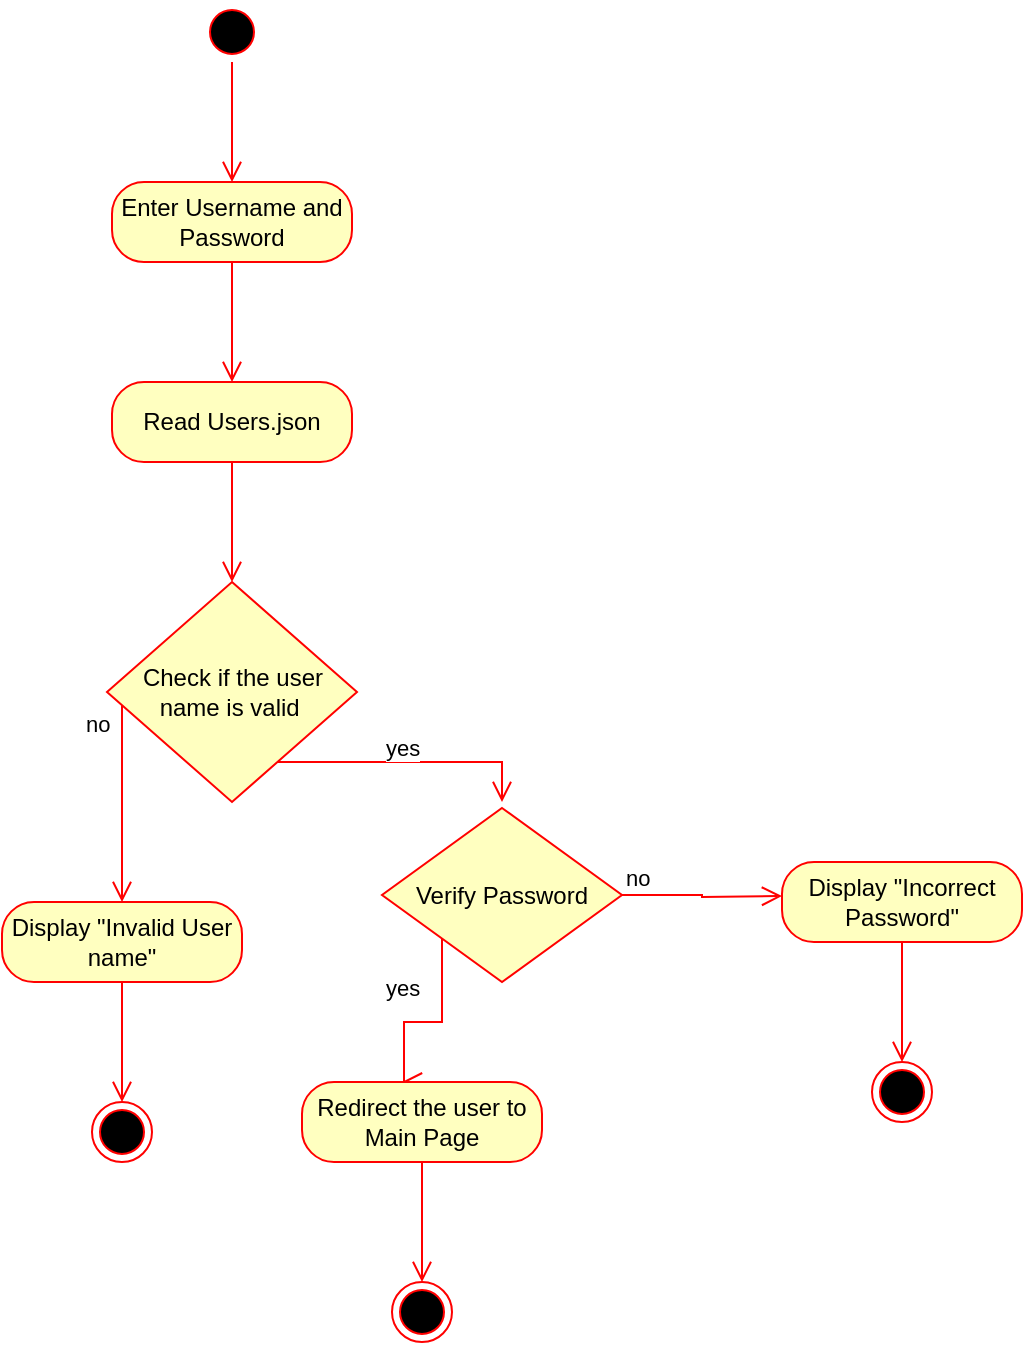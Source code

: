 <mxfile version="26.0.16" pages="7">
  <diagram name="Login" id="e7e014a7-5840-1c2e-5031-d8a46d1fe8dd">
    <mxGraphModel dx="1026" dy="1327" grid="1" gridSize="10" guides="1" tooltips="1" connect="1" arrows="1" fold="1" page="1" pageScale="1" pageWidth="1169" pageHeight="826" background="none" math="0" shadow="0">
      <root>
        <mxCell id="0" />
        <mxCell id="1" parent="0" />
        <mxCell id="OEBCsw3zoqJyRXgsEcHy-41" value="" style="ellipse;html=1;shape=startState;fillColor=#000000;strokeColor=#ff0000;" vertex="1" parent="1">
          <mxGeometry x="400" y="-10" width="30" height="30" as="geometry" />
        </mxCell>
        <mxCell id="OEBCsw3zoqJyRXgsEcHy-42" value="" style="edgeStyle=orthogonalEdgeStyle;html=1;verticalAlign=bottom;endArrow=open;endSize=8;strokeColor=#ff0000;rounded=0;" edge="1" source="OEBCsw3zoqJyRXgsEcHy-41" parent="1">
          <mxGeometry relative="1" as="geometry">
            <mxPoint x="415" y="80" as="targetPoint" />
          </mxGeometry>
        </mxCell>
        <mxCell id="OEBCsw3zoqJyRXgsEcHy-43" value="Enter Username and Password" style="rounded=1;whiteSpace=wrap;html=1;arcSize=40;fontColor=#000000;fillColor=#ffffc0;strokeColor=#ff0000;" vertex="1" parent="1">
          <mxGeometry x="355" y="80" width="120" height="40" as="geometry" />
        </mxCell>
        <mxCell id="OEBCsw3zoqJyRXgsEcHy-44" value="" style="edgeStyle=orthogonalEdgeStyle;html=1;verticalAlign=bottom;endArrow=open;endSize=8;strokeColor=#ff0000;rounded=0;" edge="1" source="OEBCsw3zoqJyRXgsEcHy-43" parent="1">
          <mxGeometry relative="1" as="geometry">
            <mxPoint x="415" y="180" as="targetPoint" />
          </mxGeometry>
        </mxCell>
        <mxCell id="OEBCsw3zoqJyRXgsEcHy-45" value="Read Users.json" style="rounded=1;whiteSpace=wrap;html=1;arcSize=40;fontColor=#000000;fillColor=#ffffc0;strokeColor=#ff0000;" vertex="1" parent="1">
          <mxGeometry x="355" y="180" width="120" height="40" as="geometry" />
        </mxCell>
        <mxCell id="OEBCsw3zoqJyRXgsEcHy-46" value="" style="edgeStyle=orthogonalEdgeStyle;html=1;verticalAlign=bottom;endArrow=open;endSize=8;strokeColor=#ff0000;rounded=0;" edge="1" source="OEBCsw3zoqJyRXgsEcHy-45" parent="1">
          <mxGeometry relative="1" as="geometry">
            <mxPoint x="415" y="280" as="targetPoint" />
          </mxGeometry>
        </mxCell>
        <mxCell id="OEBCsw3zoqJyRXgsEcHy-47" value="Check if the user name is valid&amp;nbsp;" style="rhombus;whiteSpace=wrap;html=1;fontColor=#000000;fillColor=#ffffc0;strokeColor=#ff0000;" vertex="1" parent="1">
          <mxGeometry x="352.5" y="280" width="125" height="110" as="geometry" />
        </mxCell>
        <mxCell id="OEBCsw3zoqJyRXgsEcHy-48" value="no" style="edgeStyle=orthogonalEdgeStyle;html=1;align=left;verticalAlign=bottom;endArrow=open;endSize=8;strokeColor=#ff0000;rounded=0;" edge="1" source="OEBCsw3zoqJyRXgsEcHy-47" parent="1">
          <mxGeometry x="-1" y="98" relative="1" as="geometry">
            <mxPoint x="550" y="390" as="targetPoint" />
            <mxPoint x="480" y="370" as="sourcePoint" />
            <Array as="points">
              <mxPoint x="550" y="370" />
            </Array>
            <mxPoint x="-98" y="88" as="offset" />
          </mxGeometry>
        </mxCell>
        <mxCell id="OEBCsw3zoqJyRXgsEcHy-49" value="yes" style="edgeStyle=orthogonalEdgeStyle;html=1;align=left;verticalAlign=top;endArrow=open;endSize=8;strokeColor=#ff0000;rounded=0;" edge="1" source="OEBCsw3zoqJyRXgsEcHy-47" parent="1">
          <mxGeometry x="-0.829" y="130" relative="1" as="geometry">
            <mxPoint x="360" y="440" as="targetPoint" />
            <Array as="points">
              <mxPoint x="360" y="390" />
              <mxPoint x="360" y="390" />
            </Array>
            <mxPoint as="offset" />
          </mxGeometry>
        </mxCell>
        <mxCell id="OEBCsw3zoqJyRXgsEcHy-51" value="Display &quot;Invalid User name&quot;" style="rounded=1;whiteSpace=wrap;html=1;arcSize=40;fontColor=#000000;fillColor=#ffffc0;strokeColor=#ff0000;" vertex="1" parent="1">
          <mxGeometry x="300" y="440" width="120" height="40" as="geometry" />
        </mxCell>
        <mxCell id="OEBCsw3zoqJyRXgsEcHy-52" value="" style="edgeStyle=orthogonalEdgeStyle;html=1;verticalAlign=bottom;endArrow=open;endSize=8;strokeColor=#ff0000;rounded=0;" edge="1" source="OEBCsw3zoqJyRXgsEcHy-51" parent="1">
          <mxGeometry relative="1" as="geometry">
            <mxPoint x="360" y="540" as="targetPoint" />
          </mxGeometry>
        </mxCell>
        <mxCell id="OEBCsw3zoqJyRXgsEcHy-53" value="" style="ellipse;html=1;shape=endState;fillColor=#000000;strokeColor=#ff0000;" vertex="1" parent="1">
          <mxGeometry x="345" y="540" width="30" height="30" as="geometry" />
        </mxCell>
        <mxCell id="OEBCsw3zoqJyRXgsEcHy-56" value="Verify Password" style="rhombus;whiteSpace=wrap;html=1;fontColor=#000000;fillColor=#ffffc0;strokeColor=#ff0000;" vertex="1" parent="1">
          <mxGeometry x="490" y="393" width="120" height="87" as="geometry" />
        </mxCell>
        <mxCell id="OEBCsw3zoqJyRXgsEcHy-57" value="no" style="edgeStyle=orthogonalEdgeStyle;html=1;align=left;verticalAlign=bottom;endArrow=open;endSize=8;strokeColor=#ff0000;rounded=0;" edge="1" source="OEBCsw3zoqJyRXgsEcHy-56" parent="1">
          <mxGeometry x="-1" relative="1" as="geometry">
            <mxPoint x="690" y="437" as="targetPoint" />
          </mxGeometry>
        </mxCell>
        <mxCell id="OEBCsw3zoqJyRXgsEcHy-58" value="yes" style="edgeStyle=orthogonalEdgeStyle;html=1;align=left;verticalAlign=top;endArrow=open;endSize=8;strokeColor=#ff0000;rounded=0;" edge="1" source="OEBCsw3zoqJyRXgsEcHy-56" parent="1">
          <mxGeometry x="-0.741" y="-30" relative="1" as="geometry">
            <mxPoint x="500" y="530" as="targetPoint" />
            <Array as="points">
              <mxPoint x="520" y="500" />
              <mxPoint x="501" y="500" />
            </Array>
            <mxPoint as="offset" />
          </mxGeometry>
        </mxCell>
        <mxCell id="OEBCsw3zoqJyRXgsEcHy-59" value="Display &quot;Incorrect Password&quot;" style="rounded=1;whiteSpace=wrap;html=1;arcSize=40;fontColor=#000000;fillColor=#ffffc0;strokeColor=#ff0000;" vertex="1" parent="1">
          <mxGeometry x="690" y="420" width="120" height="40" as="geometry" />
        </mxCell>
        <mxCell id="OEBCsw3zoqJyRXgsEcHy-60" value="" style="edgeStyle=orthogonalEdgeStyle;html=1;verticalAlign=bottom;endArrow=open;endSize=8;strokeColor=#ff0000;rounded=0;" edge="1" source="OEBCsw3zoqJyRXgsEcHy-59" parent="1">
          <mxGeometry relative="1" as="geometry">
            <mxPoint x="750" y="520" as="targetPoint" />
          </mxGeometry>
        </mxCell>
        <mxCell id="OEBCsw3zoqJyRXgsEcHy-61" value="" style="ellipse;html=1;shape=endState;fillColor=#000000;strokeColor=#ff0000;" vertex="1" parent="1">
          <mxGeometry x="735" y="520" width="30" height="30" as="geometry" />
        </mxCell>
        <mxCell id="OEBCsw3zoqJyRXgsEcHy-62" value="Redirect the user to Main Page" style="rounded=1;whiteSpace=wrap;html=1;arcSize=40;fontColor=#000000;fillColor=#ffffc0;strokeColor=#ff0000;" vertex="1" parent="1">
          <mxGeometry x="450" y="530" width="120" height="40" as="geometry" />
        </mxCell>
        <mxCell id="OEBCsw3zoqJyRXgsEcHy-63" value="" style="edgeStyle=orthogonalEdgeStyle;html=1;verticalAlign=bottom;endArrow=open;endSize=8;strokeColor=#ff0000;rounded=0;" edge="1" source="OEBCsw3zoqJyRXgsEcHy-62" parent="1">
          <mxGeometry relative="1" as="geometry">
            <mxPoint x="510" y="630" as="targetPoint" />
          </mxGeometry>
        </mxCell>
        <mxCell id="OEBCsw3zoqJyRXgsEcHy-64" value="" style="ellipse;html=1;shape=endState;fillColor=#000000;strokeColor=#ff0000;" vertex="1" parent="1">
          <mxGeometry x="495" y="630" width="30" height="30" as="geometry" />
        </mxCell>
      </root>
    </mxGraphModel>
  </diagram>
  <diagram id="gvH3KtQnOny0_2xmZBG-" name="Search and display available courses ">
    <mxGraphModel dx="1026" dy="501" grid="1" gridSize="10" guides="1" tooltips="1" connect="1" arrows="1" fold="1" page="1" pageScale="1" pageWidth="850" pageHeight="1100" math="0" shadow="0">
      <root>
        <mxCell id="0" />
        <mxCell id="1" parent="0" />
        <mxCell id="hjaoO8Y4FWV7O5_HyoDZ-1" value="" style="ellipse;html=1;shape=startState;fillColor=#000000;strokeColor=#ff0000;" vertex="1" parent="1">
          <mxGeometry x="370" y="40" width="30" height="30" as="geometry" />
        </mxCell>
        <mxCell id="hjaoO8Y4FWV7O5_HyoDZ-2" value="" style="edgeStyle=orthogonalEdgeStyle;html=1;verticalAlign=bottom;endArrow=open;endSize=8;strokeColor=#ff0000;rounded=0;" edge="1" source="hjaoO8Y4FWV7O5_HyoDZ-1" parent="1">
          <mxGeometry relative="1" as="geometry">
            <mxPoint x="385" y="130" as="targetPoint" />
          </mxGeometry>
        </mxCell>
        <mxCell id="hjaoO8Y4FWV7O5_HyoDZ-3" value="Load courses.json" style="rounded=1;whiteSpace=wrap;html=1;arcSize=40;fontColor=#000000;fillColor=#ffffc0;strokeColor=#ff0000;" vertex="1" parent="1">
          <mxGeometry x="325" y="130" width="120" height="40" as="geometry" />
        </mxCell>
        <mxCell id="hjaoO8Y4FWV7O5_HyoDZ-4" value="" style="edgeStyle=orthogonalEdgeStyle;html=1;verticalAlign=bottom;endArrow=open;endSize=8;strokeColor=#ff0000;rounded=0;" edge="1" source="hjaoO8Y4FWV7O5_HyoDZ-3" parent="1">
          <mxGeometry relative="1" as="geometry">
            <mxPoint x="385" y="230" as="targetPoint" />
          </mxGeometry>
        </mxCell>
        <mxCell id="hjaoO8Y4FWV7O5_HyoDZ-5" value="Display all courses on main page" style="rounded=1;whiteSpace=wrap;html=1;arcSize=40;fontColor=#000000;fillColor=#ffffc0;strokeColor=#ff0000;" vertex="1" parent="1">
          <mxGeometry x="325" y="230" width="125" height="40" as="geometry" />
        </mxCell>
        <mxCell id="hjaoO8Y4FWV7O5_HyoDZ-8" value="" style="edgeStyle=orthogonalEdgeStyle;html=1;verticalAlign=bottom;endArrow=open;endSize=8;strokeColor=#ff0000;rounded=0;" edge="1" parent="1">
          <mxGeometry relative="1" as="geometry">
            <mxPoint x="384.5" y="330" as="targetPoint" />
            <mxPoint x="384.5" y="270" as="sourcePoint" />
          </mxGeometry>
        </mxCell>
        <mxCell id="hjaoO8Y4FWV7O5_HyoDZ-10" value="User enters search query by name or category" style="rounded=1;whiteSpace=wrap;html=1;arcSize=40;fontColor=#000000;fillColor=#ffffc0;strokeColor=#ff0000;" vertex="1" parent="1">
          <mxGeometry x="325" y="330" width="125" height="60" as="geometry" />
        </mxCell>
        <mxCell id="hjaoO8Y4FWV7O5_HyoDZ-11" value="" style="edgeStyle=orthogonalEdgeStyle;html=1;verticalAlign=bottom;endArrow=open;endSize=8;strokeColor=#ff0000;rounded=0;" edge="1" source="hjaoO8Y4FWV7O5_HyoDZ-10" parent="1">
          <mxGeometry relative="1" as="geometry">
            <mxPoint x="388" y="440" as="targetPoint" />
          </mxGeometry>
        </mxCell>
        <mxCell id="hjaoO8Y4FWV7O5_HyoDZ-12" value="Filter courses based on query" style="rounded=1;whiteSpace=wrap;html=1;arcSize=40;fontColor=#000000;fillColor=#ffffc0;strokeColor=#ff0000;" vertex="1" parent="1">
          <mxGeometry x="327.5" y="440" width="120" height="40" as="geometry" />
        </mxCell>
        <mxCell id="hjaoO8Y4FWV7O5_HyoDZ-13" value="" style="edgeStyle=orthogonalEdgeStyle;html=1;verticalAlign=bottom;endArrow=open;endSize=8;strokeColor=#ff0000;rounded=0;" edge="1" source="hjaoO8Y4FWV7O5_HyoDZ-12" parent="1">
          <mxGeometry relative="1" as="geometry">
            <mxPoint x="387.5" y="540" as="targetPoint" />
          </mxGeometry>
        </mxCell>
        <mxCell id="hjaoO8Y4FWV7O5_HyoDZ-14" value="Check if matching courses exist" style="rhombus;whiteSpace=wrap;html=1;fontColor=#000000;fillColor=#ffffc0;strokeColor=#ff0000;" vertex="1" parent="1">
          <mxGeometry x="327.5" y="540" width="120" height="90" as="geometry" />
        </mxCell>
        <mxCell id="hjaoO8Y4FWV7O5_HyoDZ-15" value="no" style="edgeStyle=orthogonalEdgeStyle;html=1;align=left;verticalAlign=bottom;endArrow=open;endSize=8;strokeColor=#ff0000;rounded=0;" edge="1" source="hjaoO8Y4FWV7O5_HyoDZ-14" parent="1">
          <mxGeometry x="-1" relative="1" as="geometry">
            <mxPoint x="550" y="600" as="targetPoint" />
          </mxGeometry>
        </mxCell>
        <mxCell id="hjaoO8Y4FWV7O5_HyoDZ-16" value="yes" style="edgeStyle=orthogonalEdgeStyle;html=1;align=left;verticalAlign=top;endArrow=open;endSize=8;strokeColor=#ff0000;rounded=0;" edge="1" source="hjaoO8Y4FWV7O5_HyoDZ-14" parent="1">
          <mxGeometry x="-1" relative="1" as="geometry">
            <mxPoint x="390" y="740" as="targetPoint" />
            <Array as="points">
              <mxPoint x="388" y="670" />
              <mxPoint x="391" y="670" />
            </Array>
          </mxGeometry>
        </mxCell>
        <mxCell id="hjaoO8Y4FWV7O5_HyoDZ-18" value="Display &quot;No courses found&quot;" style="rounded=1;whiteSpace=wrap;html=1;arcSize=40;fontColor=#000000;fillColor=#ffffc0;strokeColor=#ff0000;" vertex="1" parent="1">
          <mxGeometry x="550" y="580" width="120" height="40" as="geometry" />
        </mxCell>
        <mxCell id="hjaoO8Y4FWV7O5_HyoDZ-19" value="" style="edgeStyle=orthogonalEdgeStyle;html=1;verticalAlign=bottom;endArrow=open;endSize=8;strokeColor=#ff0000;rounded=0;" edge="1" source="hjaoO8Y4FWV7O5_HyoDZ-18" parent="1">
          <mxGeometry relative="1" as="geometry">
            <mxPoint x="610" y="680" as="targetPoint" />
          </mxGeometry>
        </mxCell>
        <mxCell id="hjaoO8Y4FWV7O5_HyoDZ-20" value="" style="ellipse;html=1;shape=endState;fillColor=#000000;strokeColor=#ff0000;" vertex="1" parent="1">
          <mxGeometry x="595" y="680" width="30" height="30" as="geometry" />
        </mxCell>
        <mxCell id="hjaoO8Y4FWV7O5_HyoDZ-21" value="Display filtered courses" style="rounded=1;whiteSpace=wrap;html=1;arcSize=40;fontColor=#000000;fillColor=#ffffc0;strokeColor=#ff0000;" vertex="1" parent="1">
          <mxGeometry x="340" y="740" width="120" height="40" as="geometry" />
        </mxCell>
        <mxCell id="hjaoO8Y4FWV7O5_HyoDZ-22" value="" style="edgeStyle=orthogonalEdgeStyle;html=1;verticalAlign=bottom;endArrow=open;endSize=8;strokeColor=#ff0000;rounded=0;" edge="1" source="hjaoO8Y4FWV7O5_HyoDZ-21" parent="1" target="hjaoO8Y4FWV7O5_HyoDZ-23">
          <mxGeometry relative="1" as="geometry">
            <mxPoint x="400" y="840" as="targetPoint" />
          </mxGeometry>
        </mxCell>
        <mxCell id="hjaoO8Y4FWV7O5_HyoDZ-23" value="" style="ellipse;html=1;shape=endState;fillColor=#000000;strokeColor=#ff0000;" vertex="1" parent="1">
          <mxGeometry x="385" y="840" width="30" height="30" as="geometry" />
        </mxCell>
      </root>
    </mxGraphModel>
  </diagram>
  <diagram id="5r7RZDm6ompm18h6yLWA" name="Register in a course ">
    <mxGraphModel dx="1140" dy="557" grid="1" gridSize="10" guides="1" tooltips="1" connect="1" arrows="1" fold="1" page="1" pageScale="1" pageWidth="850" pageHeight="1100" math="0" shadow="0">
      <root>
        <mxCell id="0" />
        <mxCell id="1" parent="0" />
        <mxCell id="3rAxRYPGzYPWXfm1Oox_-4" value="" style="ellipse;html=1;shape=startState;fillColor=#000000;strokeColor=#ff0000;" vertex="1" parent="1">
          <mxGeometry x="350" y="40" width="30" height="30" as="geometry" />
        </mxCell>
        <mxCell id="3rAxRYPGzYPWXfm1Oox_-5" value="" style="edgeStyle=orthogonalEdgeStyle;html=1;verticalAlign=bottom;endArrow=open;endSize=8;strokeColor=#ff0000;rounded=0;" edge="1" source="3rAxRYPGzYPWXfm1Oox_-4" parent="1">
          <mxGeometry relative="1" as="geometry">
            <mxPoint x="365" y="130" as="targetPoint" />
          </mxGeometry>
        </mxCell>
        <mxCell id="3rAxRYPGzYPWXfm1Oox_-16" value="Check if student is logged in" style="rhombus;whiteSpace=wrap;html=1;fontColor=#000000;fillColor=#ffffc0;strokeColor=#ff0000;" vertex="1" parent="1">
          <mxGeometry x="300" y="130" width="130" height="90" as="geometry" />
        </mxCell>
        <mxCell id="3rAxRYPGzYPWXfm1Oox_-17" value="no" style="edgeStyle=orthogonalEdgeStyle;html=1;align=left;verticalAlign=bottom;endArrow=open;endSize=8;strokeColor=#ff0000;rounded=0;" edge="1" source="3rAxRYPGzYPWXfm1Oox_-16" parent="1">
          <mxGeometry x="-1" relative="1" as="geometry">
            <mxPoint x="550" y="175" as="targetPoint" />
          </mxGeometry>
        </mxCell>
        <mxCell id="3rAxRYPGzYPWXfm1Oox_-18" value="yes" style="edgeStyle=orthogonalEdgeStyle;html=1;align=left;verticalAlign=top;endArrow=open;endSize=8;strokeColor=#ff0000;rounded=0;" edge="1" source="3rAxRYPGzYPWXfm1Oox_-16" parent="1">
          <mxGeometry x="-1" relative="1" as="geometry">
            <mxPoint x="370" y="330" as="targetPoint" />
          </mxGeometry>
        </mxCell>
        <mxCell id="3rAxRYPGzYPWXfm1Oox_-20" value="Display &quot;Please log in first&quot;&amp;nbsp;" style="rounded=1;whiteSpace=wrap;html=1;arcSize=40;fontColor=#000000;fillColor=#ffffc0;strokeColor=#ff0000;" vertex="1" parent="1">
          <mxGeometry x="550" y="160" width="120" height="40" as="geometry" />
        </mxCell>
        <mxCell id="3rAxRYPGzYPWXfm1Oox_-21" value="" style="edgeStyle=orthogonalEdgeStyle;html=1;verticalAlign=bottom;endArrow=open;endSize=8;strokeColor=#ff0000;rounded=0;" edge="1" source="3rAxRYPGzYPWXfm1Oox_-20" parent="1">
          <mxGeometry relative="1" as="geometry">
            <mxPoint x="610" y="260" as="targetPoint" />
          </mxGeometry>
        </mxCell>
        <mxCell id="3rAxRYPGzYPWXfm1Oox_-22" value="Redirect to Login page" style="rounded=1;whiteSpace=wrap;html=1;arcSize=40;fontColor=#000000;fillColor=#ffffc0;strokeColor=#ff0000;" vertex="1" parent="1">
          <mxGeometry x="560" y="260" width="120" height="40" as="geometry" />
        </mxCell>
        <mxCell id="Pbv2KXSPUUtl47Rb6YeZ-2" value="" style="edgeStyle=orthogonalEdgeStyle;html=1;verticalAlign=bottom;endArrow=open;endSize=8;strokeColor=#ff0000;rounded=0;" edge="1" parent="1" source="3rAxRYPGzYPWXfm1Oox_-22" target="Pbv2KXSPUUtl47Rb6YeZ-1">
          <mxGeometry relative="1" as="geometry">
            <mxPoint x="620" y="360" as="targetPoint" />
            <mxPoint x="620" y="300" as="sourcePoint" />
          </mxGeometry>
        </mxCell>
        <mxCell id="Pbv2KXSPUUtl47Rb6YeZ-1" value="" style="ellipse;html=1;shape=endState;fillColor=#000000;strokeColor=#ff0000;" vertex="1" parent="1">
          <mxGeometry x="605" y="340" width="30" height="30" as="geometry" />
        </mxCell>
        <mxCell id="Pbv2KXSPUUtl47Rb6YeZ-3" value="Check Prerequisites &amp;amp; Course Availability" style="rhombus;whiteSpace=wrap;html=1;fontColor=#000000;fillColor=#ffffc0;strokeColor=#ff0000;" vertex="1" parent="1">
          <mxGeometry x="290" y="330" width="160" height="80" as="geometry" />
        </mxCell>
        <mxCell id="Pbv2KXSPUUtl47Rb6YeZ-4" value="no" style="edgeStyle=orthogonalEdgeStyle;html=1;align=left;verticalAlign=bottom;endArrow=open;endSize=8;strokeColor=#ff0000;rounded=0;" edge="1" source="Pbv2KXSPUUtl47Rb6YeZ-3" parent="1">
          <mxGeometry x="-1" relative="1" as="geometry">
            <mxPoint x="510" y="430" as="targetPoint" />
          </mxGeometry>
        </mxCell>
        <mxCell id="Pbv2KXSPUUtl47Rb6YeZ-5" value="yes" style="edgeStyle=orthogonalEdgeStyle;html=1;align=left;verticalAlign=top;endArrow=open;endSize=8;strokeColor=#ff0000;rounded=0;exitX=0.326;exitY=0.871;exitDx=0;exitDy=0;exitPerimeter=0;" edge="1" source="Pbv2KXSPUUtl47Rb6YeZ-3" parent="1">
          <mxGeometry x="-1" relative="1" as="geometry">
            <mxPoint x="342" y="480" as="targetPoint" />
          </mxGeometry>
        </mxCell>
        <mxCell id="Pbv2KXSPUUtl47Rb6YeZ-7" value="Show &quot;Cannot Register&quot;" style="rounded=1;whiteSpace=wrap;html=1;arcSize=40;fontColor=#000000;fillColor=#ffffc0;strokeColor=#ff0000;" vertex="1" parent="1">
          <mxGeometry x="460" y="430" width="120" height="40" as="geometry" />
        </mxCell>
        <mxCell id="Pbv2KXSPUUtl47Rb6YeZ-8" value="" style="edgeStyle=orthogonalEdgeStyle;html=1;verticalAlign=bottom;endArrow=open;endSize=8;strokeColor=#ff0000;rounded=0;" edge="1" source="Pbv2KXSPUUtl47Rb6YeZ-7" parent="1">
          <mxGeometry relative="1" as="geometry">
            <mxPoint x="520" y="530" as="targetPoint" />
          </mxGeometry>
        </mxCell>
        <mxCell id="Pbv2KXSPUUtl47Rb6YeZ-9" value="" style="ellipse;html=1;shape=endState;fillColor=#000000;strokeColor=#ff0000;" vertex="1" parent="1">
          <mxGeometry x="505" y="520" width="30" height="30" as="geometry" />
        </mxCell>
        <mxCell id="Pbv2KXSPUUtl47Rb6YeZ-11" value="Check Instructor Availability" style="rhombus;whiteSpace=wrap;html=1;fontColor=#000000;fillColor=#ffffc0;strokeColor=#ff0000;" vertex="1" parent="1">
          <mxGeometry x="280" y="480" width="120" height="90" as="geometry" />
        </mxCell>
        <mxCell id="Pbv2KXSPUUtl47Rb6YeZ-12" value="no" style="edgeStyle=orthogonalEdgeStyle;html=1;align=left;verticalAlign=bottom;endArrow=open;endSize=8;strokeColor=#ff0000;rounded=0;" edge="1" source="Pbv2KXSPUUtl47Rb6YeZ-11" parent="1">
          <mxGeometry x="-1" y="-132" relative="1" as="geometry">
            <mxPoint x="430" y="600" as="targetPoint" />
            <mxPoint x="-130" y="-107" as="offset" />
          </mxGeometry>
        </mxCell>
        <mxCell id="Pbv2KXSPUUtl47Rb6YeZ-13" value="yes" style="edgeStyle=orthogonalEdgeStyle;html=1;align=left;verticalAlign=top;endArrow=open;endSize=8;strokeColor=#ff0000;rounded=0;exitX=0;exitY=1;exitDx=0;exitDy=0;" edge="1" source="Pbv2KXSPUUtl47Rb6YeZ-11" parent="1">
          <mxGeometry x="-1" y="-113" relative="1" as="geometry">
            <mxPoint x="260" y="600" as="targetPoint" />
            <mxPoint x="110" y="85" as="offset" />
          </mxGeometry>
        </mxCell>
        <mxCell id="Pbv2KXSPUUtl47Rb6YeZ-14" value="Show &quot;Class Full&quot;" style="rounded=1;whiteSpace=wrap;html=1;arcSize=40;fontColor=#000000;fillColor=#ffffc0;strokeColor=#ff0000;" vertex="1" parent="1">
          <mxGeometry x="200" y="600" width="120" height="40" as="geometry" />
        </mxCell>
        <mxCell id="Pbv2KXSPUUtl47Rb6YeZ-15" value="" style="edgeStyle=orthogonalEdgeStyle;html=1;verticalAlign=bottom;endArrow=open;endSize=8;strokeColor=#ff0000;rounded=0;" edge="1" source="Pbv2KXSPUUtl47Rb6YeZ-14" parent="1" target="Pbv2KXSPUUtl47Rb6YeZ-16">
          <mxGeometry relative="1" as="geometry">
            <mxPoint x="260" y="700" as="targetPoint" />
          </mxGeometry>
        </mxCell>
        <mxCell id="Pbv2KXSPUUtl47Rb6YeZ-16" value="" style="ellipse;html=1;shape=endState;fillColor=#000000;strokeColor=#ff0000;" vertex="1" parent="1">
          <mxGeometry x="245" y="685" width="30" height="30" as="geometry" />
        </mxCell>
        <mxCell id="Pbv2KXSPUUtl47Rb6YeZ-17" value="Register Student in Course" style="rounded=1;whiteSpace=wrap;html=1;arcSize=40;fontColor=#000000;fillColor=#ffffc0;strokeColor=#ff0000;" vertex="1" parent="1">
          <mxGeometry x="370" y="600" width="120" height="40" as="geometry" />
        </mxCell>
        <mxCell id="Pbv2KXSPUUtl47Rb6YeZ-18" value="" style="edgeStyle=orthogonalEdgeStyle;html=1;verticalAlign=bottom;endArrow=open;endSize=8;strokeColor=#ff0000;rounded=0;" edge="1" source="Pbv2KXSPUUtl47Rb6YeZ-17" parent="1">
          <mxGeometry relative="1" as="geometry">
            <mxPoint x="430" y="700" as="targetPoint" />
          </mxGeometry>
        </mxCell>
        <mxCell id="Pbv2KXSPUUtl47Rb6YeZ-19" value="Update Course/Class Information" style="rounded=1;whiteSpace=wrap;html=1;arcSize=40;fontColor=#000000;fillColor=#ffffc0;strokeColor=#ff0000;" vertex="1" parent="1">
          <mxGeometry x="370" y="700" width="120" height="40" as="geometry" />
        </mxCell>
        <mxCell id="Pbv2KXSPUUtl47Rb6YeZ-20" value="" style="edgeStyle=orthogonalEdgeStyle;html=1;verticalAlign=bottom;endArrow=open;endSize=8;strokeColor=#ff0000;rounded=0;" edge="1" source="Pbv2KXSPUUtl47Rb6YeZ-19" parent="1">
          <mxGeometry relative="1" as="geometry">
            <mxPoint x="430" y="800" as="targetPoint" />
          </mxGeometry>
        </mxCell>
        <mxCell id="Pbv2KXSPUUtl47Rb6YeZ-21" value="Wait for Administrator Approval" style="rounded=1;whiteSpace=wrap;html=1;arcSize=40;fontColor=#000000;fillColor=#ffffc0;strokeColor=#ff0000;" vertex="1" parent="1">
          <mxGeometry x="370" y="800" width="120" height="40" as="geometry" />
        </mxCell>
        <mxCell id="Pbv2KXSPUUtl47Rb6YeZ-22" value="" style="edgeStyle=orthogonalEdgeStyle;html=1;verticalAlign=bottom;endArrow=open;endSize=8;strokeColor=#ff0000;rounded=0;" edge="1" source="Pbv2KXSPUUtl47Rb6YeZ-21" parent="1" target="Pbv2KXSPUUtl47Rb6YeZ-23">
          <mxGeometry relative="1" as="geometry">
            <mxPoint x="430" y="900" as="targetPoint" />
          </mxGeometry>
        </mxCell>
        <mxCell id="Pbv2KXSPUUtl47Rb6YeZ-23" value="" style="ellipse;html=1;shape=endState;fillColor=#000000;strokeColor=#ff0000;" vertex="1" parent="1">
          <mxGeometry x="415" y="885" width="30" height="30" as="geometry" />
        </mxCell>
      </root>
    </mxGraphModel>
  </diagram>
  <diagram id="ZgkW1KuX46Hny9X1dpZl" name="View their learning path ">
    <mxGraphModel dx="1026" dy="501" grid="1" gridSize="10" guides="1" tooltips="1" connect="1" arrows="1" fold="1" page="1" pageScale="1" pageWidth="850" pageHeight="1100" math="0" shadow="0">
      <root>
        <mxCell id="0" />
        <mxCell id="1" parent="0" />
        <mxCell id="YDn-QGARhVL-4NISqzop-1" value="" style="ellipse;html=1;shape=startState;fillColor=#000000;strokeColor=#ff0000;" vertex="1" parent="1">
          <mxGeometry x="350" y="30" width="30" height="30" as="geometry" />
        </mxCell>
        <mxCell id="YDn-QGARhVL-4NISqzop-2" value="" style="edgeStyle=orthogonalEdgeStyle;html=1;verticalAlign=bottom;endArrow=open;endSize=8;strokeColor=#ff0000;rounded=0;" edge="1" source="YDn-QGARhVL-4NISqzop-1" parent="1">
          <mxGeometry relative="1" as="geometry">
            <mxPoint x="365" y="120" as="targetPoint" />
          </mxGeometry>
        </mxCell>
        <mxCell id="YDn-QGARhVL-4NISqzop-6" value="Check if Student is Logged In" style="rhombus;whiteSpace=wrap;html=1;fontColor=#000000;fillColor=#ffffc0;strokeColor=#ff0000;" vertex="1" parent="1">
          <mxGeometry x="305" y="120" width="120" height="100" as="geometry" />
        </mxCell>
        <mxCell id="YDn-QGARhVL-4NISqzop-7" value="no" style="edgeStyle=orthogonalEdgeStyle;html=1;align=left;verticalAlign=bottom;endArrow=open;endSize=8;strokeColor=#ff0000;rounded=0;" edge="1" source="YDn-QGARhVL-4NISqzop-6" parent="1">
          <mxGeometry x="-1" relative="1" as="geometry">
            <mxPoint x="500" y="140" as="targetPoint" />
          </mxGeometry>
        </mxCell>
        <mxCell id="YDn-QGARhVL-4NISqzop-8" value="yes" style="edgeStyle=orthogonalEdgeStyle;html=1;align=left;verticalAlign=top;endArrow=open;endSize=8;strokeColor=#ff0000;rounded=0;" edge="1" source="YDn-QGARhVL-4NISqzop-6" parent="1">
          <mxGeometry x="-1" relative="1" as="geometry">
            <mxPoint x="365" y="280" as="targetPoint" />
          </mxGeometry>
        </mxCell>
        <mxCell id="YDn-QGARhVL-4NISqzop-10" value="Display &quot;user must login first&quot;" style="rounded=1;whiteSpace=wrap;html=1;arcSize=40;fontColor=#000000;fillColor=#ffffc0;strokeColor=#ff0000;" vertex="1" parent="1">
          <mxGeometry x="500" y="120" width="120" height="40" as="geometry" />
        </mxCell>
        <mxCell id="YDn-QGARhVL-4NISqzop-11" value="" style="edgeStyle=orthogonalEdgeStyle;html=1;verticalAlign=bottom;endArrow=open;endSize=8;strokeColor=#ff0000;rounded=0;" edge="1" source="YDn-QGARhVL-4NISqzop-10" parent="1">
          <mxGeometry relative="1" as="geometry">
            <mxPoint x="560" y="220" as="targetPoint" />
          </mxGeometry>
        </mxCell>
        <mxCell id="YDn-QGARhVL-4NISqzop-12" value="Redirect to login page" style="rounded=1;whiteSpace=wrap;html=1;arcSize=40;fontColor=#000000;fillColor=#ffffc0;strokeColor=#ff0000;" vertex="1" parent="1">
          <mxGeometry x="510" y="220" width="120" height="40" as="geometry" />
        </mxCell>
        <mxCell id="YDn-QGARhVL-4NISqzop-13" value="" style="edgeStyle=orthogonalEdgeStyle;html=1;verticalAlign=bottom;endArrow=open;endSize=8;strokeColor=#ff0000;rounded=0;" edge="1" source="YDn-QGARhVL-4NISqzop-12" parent="1">
          <mxGeometry relative="1" as="geometry">
            <mxPoint x="570" y="320" as="targetPoint" />
          </mxGeometry>
        </mxCell>
        <mxCell id="YDn-QGARhVL-4NISqzop-15" value="" style="ellipse;html=1;shape=endState;fillColor=#000000;strokeColor=#ff0000;" vertex="1" parent="1">
          <mxGeometry x="555" y="320" width="30" height="30" as="geometry" />
        </mxCell>
        <mxCell id="YDn-QGARhVL-4NISqzop-16" value="Retrieve Student&#39;s Course Data" style="rounded=1;whiteSpace=wrap;html=1;arcSize=40;fontColor=#000000;fillColor=#ffffc0;strokeColor=#ff0000;" vertex="1" parent="1">
          <mxGeometry x="310" y="280" width="120" height="40" as="geometry" />
        </mxCell>
        <mxCell id="YDn-QGARhVL-4NISqzop-17" value="" style="edgeStyle=orthogonalEdgeStyle;html=1;verticalAlign=bottom;endArrow=open;endSize=8;strokeColor=#ff0000;rounded=0;" edge="1" source="YDn-QGARhVL-4NISqzop-16" parent="1">
          <mxGeometry relative="1" as="geometry">
            <mxPoint x="370" y="380" as="targetPoint" />
          </mxGeometry>
        </mxCell>
        <mxCell id="YDn-QGARhVL-4NISqzop-18" value="Display Completed Courses with Grades" style="rounded=1;whiteSpace=wrap;html=1;arcSize=40;fontColor=#000000;fillColor=#ffffc0;strokeColor=#ff0000;" vertex="1" parent="1">
          <mxGeometry x="310" y="380" width="120" height="40" as="geometry" />
        </mxCell>
        <mxCell id="YDn-QGARhVL-4NISqzop-19" value="" style="edgeStyle=orthogonalEdgeStyle;html=1;verticalAlign=bottom;endArrow=open;endSize=8;strokeColor=#ff0000;rounded=0;" edge="1" source="YDn-QGARhVL-4NISqzop-18" parent="1">
          <mxGeometry relative="1" as="geometry">
            <mxPoint x="370" y="480" as="targetPoint" />
          </mxGeometry>
        </mxCell>
        <mxCell id="YDn-QGARhVL-4NISqzop-20" value="Display Courses In Progress" style="rounded=1;whiteSpace=wrap;html=1;arcSize=40;fontColor=#000000;fillColor=#ffffc0;strokeColor=#ff0000;" vertex="1" parent="1">
          <mxGeometry x="310" y="480" width="120" height="40" as="geometry" />
        </mxCell>
        <mxCell id="YDn-QGARhVL-4NISqzop-21" value="" style="edgeStyle=orthogonalEdgeStyle;html=1;verticalAlign=bottom;endArrow=open;endSize=8;strokeColor=#ff0000;rounded=0;" edge="1" source="YDn-QGARhVL-4NISqzop-20" parent="1">
          <mxGeometry relative="1" as="geometry">
            <mxPoint x="370" y="580" as="targetPoint" />
          </mxGeometry>
        </mxCell>
        <mxCell id="YDn-QGARhVL-4NISqzop-22" value="Display Pending Courses" style="rounded=1;whiteSpace=wrap;html=1;arcSize=40;fontColor=#000000;fillColor=#ffffc0;strokeColor=#ff0000;" vertex="1" parent="1">
          <mxGeometry x="310" y="580" width="120" height="40" as="geometry" />
        </mxCell>
        <mxCell id="YDn-QGARhVL-4NISqzop-23" value="" style="edgeStyle=orthogonalEdgeStyle;html=1;verticalAlign=bottom;endArrow=open;endSize=8;strokeColor=#ff0000;rounded=0;" edge="1" source="YDn-QGARhVL-4NISqzop-22" parent="1">
          <mxGeometry relative="1" as="geometry">
            <mxPoint x="370" y="680" as="targetPoint" />
          </mxGeometry>
        </mxCell>
        <mxCell id="YDn-QGARhVL-4NISqzop-24" value="" style="ellipse;html=1;shape=endState;fillColor=#000000;strokeColor=#ff0000;" vertex="1" parent="1">
          <mxGeometry x="355" y="680" width="30" height="30" as="geometry" />
        </mxCell>
      </root>
    </mxGraphModel>
  </diagram>
  <diagram id="8BYofC94uwaxq2I8t54g" name="Creating / validating courses and classes ">
    <mxGraphModel dx="1026" dy="501" grid="1" gridSize="10" guides="1" tooltips="1" connect="1" arrows="1" fold="1" page="1" pageScale="1" pageWidth="850" pageHeight="1100" math="0" shadow="0">
      <root>
        <mxCell id="0" />
        <mxCell id="1" parent="0" />
        <mxCell id="Cebk82T-flykyOI8TcwF-1" value="" style="ellipse;html=1;shape=startState;fillColor=#000000;strokeColor=#ff0000;" vertex="1" parent="1">
          <mxGeometry x="350" y="10" width="30" height="30" as="geometry" />
        </mxCell>
        <mxCell id="Cebk82T-flykyOI8TcwF-2" value="" style="edgeStyle=orthogonalEdgeStyle;html=1;verticalAlign=bottom;endArrow=open;endSize=8;strokeColor=#ff0000;rounded=0;" edge="1" source="Cebk82T-flykyOI8TcwF-1" parent="1">
          <mxGeometry relative="1" as="geometry">
            <mxPoint x="365" y="100" as="targetPoint" />
          </mxGeometry>
        </mxCell>
        <mxCell id="Cebk82T-flykyOI8TcwF-3" value="Check if Administrator is Logged In" style="rhombus;whiteSpace=wrap;html=1;fontColor=#000000;fillColor=#ffffc0;strokeColor=#ff0000;" vertex="1" parent="1">
          <mxGeometry x="310" y="100" width="110" height="120" as="geometry" />
        </mxCell>
        <mxCell id="Cebk82T-flykyOI8TcwF-4" value="no" style="edgeStyle=orthogonalEdgeStyle;html=1;align=left;verticalAlign=bottom;endArrow=open;endSize=8;strokeColor=#ff0000;rounded=0;" edge="1" source="Cebk82T-flykyOI8TcwF-3" parent="1">
          <mxGeometry x="-1" relative="1" as="geometry">
            <mxPoint x="520" y="160" as="targetPoint" />
          </mxGeometry>
        </mxCell>
        <mxCell id="Cebk82T-flykyOI8TcwF-5" value="yes" style="edgeStyle=orthogonalEdgeStyle;html=1;align=left;verticalAlign=top;endArrow=open;endSize=8;strokeColor=#ff0000;rounded=0;" edge="1" source="Cebk82T-flykyOI8TcwF-3" parent="1">
          <mxGeometry x="-1" relative="1" as="geometry">
            <mxPoint x="360" y="300" as="targetPoint" />
            <Array as="points">
              <mxPoint x="375" y="230" />
              <mxPoint x="361" y="230" />
            </Array>
          </mxGeometry>
        </mxCell>
        <mxCell id="Cebk82T-flykyOI8TcwF-7" value="Display &quot;must login first&quot;" style="rounded=1;whiteSpace=wrap;html=1;arcSize=40;fontColor=#000000;fillColor=#ffffc0;strokeColor=#ff0000;" vertex="1" parent="1">
          <mxGeometry x="520" y="140" width="120" height="40" as="geometry" />
        </mxCell>
        <mxCell id="Cebk82T-flykyOI8TcwF-8" value="" style="edgeStyle=orthogonalEdgeStyle;html=1;verticalAlign=bottom;endArrow=open;endSize=8;strokeColor=#ff0000;rounded=0;" edge="1" source="Cebk82T-flykyOI8TcwF-7" parent="1">
          <mxGeometry relative="1" as="geometry">
            <mxPoint x="580" y="240" as="targetPoint" />
          </mxGeometry>
        </mxCell>
        <mxCell id="Cebk82T-flykyOI8TcwF-9" value="Redirect to Login page" style="rounded=1;whiteSpace=wrap;html=1;arcSize=40;fontColor=#000000;fillColor=#ffffc0;strokeColor=#ff0000;" vertex="1" parent="1">
          <mxGeometry x="520" y="240" width="120" height="40" as="geometry" />
        </mxCell>
        <mxCell id="Cebk82T-flykyOI8TcwF-10" value="" style="edgeStyle=orthogonalEdgeStyle;html=1;verticalAlign=bottom;endArrow=open;endSize=8;strokeColor=#ff0000;rounded=0;" edge="1" source="Cebk82T-flykyOI8TcwF-9" parent="1">
          <mxGeometry relative="1" as="geometry">
            <mxPoint x="580" y="340" as="targetPoint" />
          </mxGeometry>
        </mxCell>
        <mxCell id="Cebk82T-flykyOI8TcwF-11" value="" style="ellipse;html=1;shape=endState;fillColor=#000000;strokeColor=#ff0000;" vertex="1" parent="1">
          <mxGeometry x="565" y="340" width="30" height="30" as="geometry" />
        </mxCell>
        <mxCell id="Cebk82T-flykyOI8TcwF-12" value="Retrieve &amp;amp; Display All Courses" style="rounded=1;whiteSpace=wrap;html=1;arcSize=40;fontColor=#000000;fillColor=#ffffc0;strokeColor=#ff0000;" vertex="1" parent="1">
          <mxGeometry x="305" y="300" width="125" height="50" as="geometry" />
        </mxCell>
        <mxCell id="Cebk82T-flykyOI8TcwF-13" value="" style="edgeStyle=orthogonalEdgeStyle;html=1;verticalAlign=bottom;endArrow=open;endSize=8;strokeColor=#ff0000;rounded=0;" edge="1" source="Cebk82T-flykyOI8TcwF-12" parent="1">
          <mxGeometry relative="1" as="geometry">
            <mxPoint x="368" y="420" as="targetPoint" />
          </mxGeometry>
        </mxCell>
        <mxCell id="Cebk82T-flykyOI8TcwF-14" value="Distinguish Courses by Status &amp;amp; Category" style="rounded=1;whiteSpace=wrap;html=1;arcSize=40;fontColor=#000000;fillColor=#ffffc0;strokeColor=#ff0000;" vertex="1" parent="1">
          <mxGeometry x="310" y="420" width="120" height="40" as="geometry" />
        </mxCell>
        <mxCell id="Cebk82T-flykyOI8TcwF-15" value="" style="edgeStyle=orthogonalEdgeStyle;html=1;verticalAlign=bottom;endArrow=open;endSize=8;strokeColor=#ff0000;rounded=0;" edge="1" source="Cebk82T-flykyOI8TcwF-14" parent="1">
          <mxGeometry relative="1" as="geometry">
            <mxPoint x="370" y="520" as="targetPoint" />
          </mxGeometry>
        </mxCell>
        <mxCell id="Cebk82T-flykyOI8TcwF-16" value="Display Simultaneous Classes (if any)" style="rounded=1;whiteSpace=wrap;html=1;arcSize=40;fontColor=#000000;fillColor=#ffffc0;strokeColor=#ff0000;" vertex="1" parent="1">
          <mxGeometry x="310" y="520" width="120" height="40" as="geometry" />
        </mxCell>
        <mxCell id="Cebk82T-flykyOI8TcwF-17" value="" style="edgeStyle=orthogonalEdgeStyle;html=1;verticalAlign=bottom;endArrow=open;endSize=8;strokeColor=#ff0000;rounded=0;" edge="1" source="Cebk82T-flykyOI8TcwF-16" parent="1">
          <mxGeometry relative="1" as="geometry">
            <mxPoint x="370" y="620" as="targetPoint" />
          </mxGeometry>
        </mxCell>
        <mxCell id="Cebk82T-flykyOI8TcwF-21" value="Administrator Chooses an Action" style="rhombus;whiteSpace=wrap;html=1;fontColor=#000000;fillColor=#ffffc0;strokeColor=#ff0000;" vertex="1" parent="1">
          <mxGeometry x="270" y="620" width="190" height="120" as="geometry" />
        </mxCell>
        <mxCell id="Cebk82T-flykyOI8TcwF-22" value="" style="edgeStyle=orthogonalEdgeStyle;html=1;align=left;verticalAlign=bottom;endArrow=open;endSize=8;strokeColor=#ff0000;rounded=0;" edge="1" source="Cebk82T-flykyOI8TcwF-21" parent="1">
          <mxGeometry x="-1" relative="1" as="geometry">
            <mxPoint x="580" y="780" as="targetPoint" />
          </mxGeometry>
        </mxCell>
        <mxCell id="Cebk82T-flykyOI8TcwF-23" value="" style="edgeStyle=orthogonalEdgeStyle;html=1;align=left;verticalAlign=top;endArrow=open;endSize=8;strokeColor=#ff0000;rounded=0;" edge="1" parent="1">
          <mxGeometry x="-1" relative="1" as="geometry">
            <mxPoint x="110" y="778" as="targetPoint" />
            <mxPoint x="270" y="680" as="sourcePoint" />
          </mxGeometry>
        </mxCell>
        <mxCell id="Cebk82T-flykyOI8TcwF-26" value="" style="edgeStyle=orthogonalEdgeStyle;html=1;verticalAlign=bottom;endArrow=open;endSize=8;strokeColor=#ff0000;rounded=0;exitX=0.5;exitY=1;exitDx=0;exitDy=0;" edge="1" source="Cebk82T-flykyOI8TcwF-21" parent="1">
          <mxGeometry relative="1" as="geometry">
            <mxPoint x="370" y="820" as="targetPoint" />
            <Array as="points">
              <mxPoint x="370" y="740" />
            </Array>
          </mxGeometry>
        </mxCell>
        <mxCell id="Cebk82T-flykyOI8TcwF-27" value="Validate" style="text;html=1;align=center;verticalAlign=middle;resizable=0;points=[];autosize=1;strokeColor=none;fillColor=none;" vertex="1" parent="1">
          <mxGeometry x="215" y="648" width="70" height="30" as="geometry" />
        </mxCell>
        <mxCell id="Cebk82T-flykyOI8TcwF-28" value="Cancel" style="text;html=1;align=center;verticalAlign=middle;resizable=0;points=[];autosize=1;strokeColor=none;fillColor=none;" vertex="1" parent="1">
          <mxGeometry x="360" y="728" width="60" height="30" as="geometry" />
        </mxCell>
        <mxCell id="Cebk82T-flykyOI8TcwF-29" value="Create new course/class" style="text;html=1;align=center;verticalAlign=middle;resizable=0;points=[];autosize=1;strokeColor=none;fillColor=none;" vertex="1" parent="1">
          <mxGeometry x="465" y="660" width="150" height="30" as="geometry" />
        </mxCell>
        <mxCell id="Cebk82T-flykyOI8TcwF-30" value="15 or more students enrolled" style="rhombus;whiteSpace=wrap;html=1;fontColor=#000000;fillColor=#ffffc0;strokeColor=#ff0000;" vertex="1" parent="1">
          <mxGeometry x="65" y="778" width="90" height="70" as="geometry" />
        </mxCell>
        <mxCell id="Cebk82T-flykyOI8TcwF-31" value="no" style="edgeStyle=orthogonalEdgeStyle;html=1;align=left;verticalAlign=bottom;endArrow=open;endSize=8;strokeColor=#ff0000;rounded=0;" edge="1" source="Cebk82T-flykyOI8TcwF-30" parent="1">
          <mxGeometry x="-1" relative="1" as="geometry">
            <mxPoint x="180" y="898" as="targetPoint" />
          </mxGeometry>
        </mxCell>
        <mxCell id="Cebk82T-flykyOI8TcwF-32" value="yes" style="edgeStyle=orthogonalEdgeStyle;html=1;align=left;verticalAlign=top;endArrow=open;endSize=8;strokeColor=#ff0000;rounded=0;exitX=0;exitY=0.5;exitDx=0;exitDy=0;" edge="1" source="Cebk82T-flykyOI8TcwF-30" parent="1">
          <mxGeometry x="-0.946" y="-40" relative="1" as="geometry">
            <mxPoint x="30" y="908" as="targetPoint" />
            <Array as="points">
              <mxPoint x="65" y="888" />
              <mxPoint x="30" y="888" />
            </Array>
            <mxPoint as="offset" />
          </mxGeometry>
        </mxCell>
        <mxCell id="Cebk82T-flykyOI8TcwF-33" value="Mark as validated" style="rounded=1;whiteSpace=wrap;html=1;arcSize=40;fontColor=#000000;fillColor=#ffffc0;strokeColor=#ff0000;" vertex="1" parent="1">
          <mxGeometry y="910" width="90" height="40" as="geometry" />
        </mxCell>
        <mxCell id="Cebk82T-flykyOI8TcwF-34" value="" style="edgeStyle=orthogonalEdgeStyle;html=1;verticalAlign=bottom;endArrow=open;endSize=8;strokeColor=#ff0000;rounded=0;" edge="1" source="Cebk82T-flykyOI8TcwF-33" parent="1">
          <mxGeometry relative="1" as="geometry">
            <mxPoint x="20" y="1020" as="targetPoint" />
            <Array as="points">
              <mxPoint x="45" y="980" />
              <mxPoint x="20" y="980" />
            </Array>
          </mxGeometry>
        </mxCell>
        <mxCell id="Cebk82T-flykyOI8TcwF-37" value="" style="ellipse;html=1;shape=endState;fillColor=#000000;strokeColor=#ff0000;" vertex="1" parent="1">
          <mxGeometry x="10" y="1020" width="30" height="30" as="geometry" />
        </mxCell>
        <mxCell id="Cebk82T-flykyOI8TcwF-43" value="show &quot;Cant validate&quot;" style="rounded=1;whiteSpace=wrap;html=1;arcSize=40;fontColor=#000000;fillColor=#ffffc0;strokeColor=#ff0000;" vertex="1" parent="1">
          <mxGeometry x="120" y="900" width="120" height="40" as="geometry" />
        </mxCell>
        <mxCell id="Cebk82T-flykyOI8TcwF-44" value="" style="edgeStyle=orthogonalEdgeStyle;html=1;verticalAlign=bottom;endArrow=open;endSize=8;strokeColor=#ff0000;rounded=0;" edge="1" source="Cebk82T-flykyOI8TcwF-43" parent="1">
          <mxGeometry relative="1" as="geometry">
            <mxPoint x="180" y="1000" as="targetPoint" />
          </mxGeometry>
        </mxCell>
        <mxCell id="Cebk82T-flykyOI8TcwF-45" value="" style="ellipse;html=1;shape=endState;fillColor=#000000;strokeColor=#ff0000;" vertex="1" parent="1">
          <mxGeometry x="165" y="1000" width="30" height="30" as="geometry" />
        </mxCell>
        <mxCell id="Cebk82T-flykyOI8TcwF-46" value="Remove Course/Class" style="rounded=1;whiteSpace=wrap;html=1;arcSize=40;fontColor=#000000;fillColor=#ffffc0;strokeColor=#ff0000;" vertex="1" parent="1">
          <mxGeometry x="310" y="820" width="120" height="40" as="geometry" />
        </mxCell>
        <mxCell id="Cebk82T-flykyOI8TcwF-47" value="" style="edgeStyle=orthogonalEdgeStyle;html=1;verticalAlign=bottom;endArrow=open;endSize=8;strokeColor=#ff0000;rounded=0;" edge="1" source="Cebk82T-flykyOI8TcwF-46" parent="1">
          <mxGeometry relative="1" as="geometry">
            <mxPoint x="370" y="920" as="targetPoint" />
          </mxGeometry>
        </mxCell>
        <mxCell id="Cebk82T-flykyOI8TcwF-48" value="" style="ellipse;html=1;shape=endState;fillColor=#000000;strokeColor=#ff0000;" vertex="1" parent="1">
          <mxGeometry x="355" y="915" width="30" height="30" as="geometry" />
        </mxCell>
        <mxCell id="Cebk82T-flykyOI8TcwF-49" value="Enter Course/Class Details" style="rounded=1;whiteSpace=wrap;html=1;arcSize=40;fontColor=#000000;fillColor=#ffffc0;strokeColor=#ff0000;" vertex="1" parent="1">
          <mxGeometry x="520" y="780" width="120" height="40" as="geometry" />
        </mxCell>
        <mxCell id="Cebk82T-flykyOI8TcwF-50" value="" style="edgeStyle=orthogonalEdgeStyle;html=1;verticalAlign=bottom;endArrow=open;endSize=8;strokeColor=#ff0000;rounded=0;" edge="1" source="Cebk82T-flykyOI8TcwF-49" parent="1">
          <mxGeometry relative="1" as="geometry">
            <mxPoint x="580" y="880" as="targetPoint" />
          </mxGeometry>
        </mxCell>
        <mxCell id="Cebk82T-flykyOI8TcwF-51" value="Save New Course/Class" style="rounded=1;whiteSpace=wrap;html=1;arcSize=40;fontColor=#000000;fillColor=#ffffc0;strokeColor=#ff0000;" vertex="1" parent="1">
          <mxGeometry x="520" y="880" width="120" height="40" as="geometry" />
        </mxCell>
        <mxCell id="Cebk82T-flykyOI8TcwF-54" value="" style="edgeStyle=orthogonalEdgeStyle;html=1;verticalAlign=bottom;endArrow=open;endSize=8;strokeColor=#ff0000;rounded=0;" edge="1" parent="1" source="Cebk82T-flykyOI8TcwF-51">
          <mxGeometry relative="1" as="geometry">
            <mxPoint x="580" y="970" as="targetPoint" />
            <mxPoint x="580" y="920" as="sourcePoint" />
          </mxGeometry>
        </mxCell>
        <mxCell id="Cebk82T-flykyOI8TcwF-55" value="" style="ellipse;html=1;shape=endState;fillColor=#000000;strokeColor=#ff0000;" vertex="1" parent="1">
          <mxGeometry x="565" y="970" width="30" height="30" as="geometry" />
        </mxCell>
      </root>
    </mxGraphModel>
  </diagram>
  <diagram id="WTnluTaDD4Or1kUtD_hx" name="Grades submission ">
    <mxGraphModel dx="1026" dy="501" grid="1" gridSize="10" guides="1" tooltips="1" connect="1" arrows="1" fold="1" page="1" pageScale="1" pageWidth="850" pageHeight="1100" math="0" shadow="0">
      <root>
        <mxCell id="0" />
        <mxCell id="1" parent="0" />
        <mxCell id="5d5-wj581g4g-KfLVPSB-1" value="" style="ellipse;html=1;shape=startState;fillColor=#000000;strokeColor=#ff0000;" vertex="1" parent="1">
          <mxGeometry x="410" y="10" width="30" height="30" as="geometry" />
        </mxCell>
        <mxCell id="5d5-wj581g4g-KfLVPSB-2" value="" style="edgeStyle=orthogonalEdgeStyle;html=1;verticalAlign=bottom;endArrow=open;endSize=8;strokeColor=#ff0000;rounded=0;" edge="1" source="5d5-wj581g4g-KfLVPSB-1" parent="1">
          <mxGeometry relative="1" as="geometry">
            <mxPoint x="425" y="100" as="targetPoint" />
          </mxGeometry>
        </mxCell>
        <mxCell id="5d5-wj581g4g-KfLVPSB-3" value="Display Current Classes" style="rounded=1;whiteSpace=wrap;html=1;arcSize=40;fontColor=#000000;fillColor=#ffffc0;strokeColor=#ff0000;" vertex="1" parent="1">
          <mxGeometry x="370" y="100" width="120" height="40" as="geometry" />
        </mxCell>
        <mxCell id="5d5-wj581g4g-KfLVPSB-4" value="" style="edgeStyle=orthogonalEdgeStyle;html=1;verticalAlign=bottom;endArrow=open;endSize=8;strokeColor=#ff0000;rounded=0;" edge="1" source="5d5-wj581g4g-KfLVPSB-3" parent="1">
          <mxGeometry relative="1" as="geometry">
            <mxPoint x="430" y="200" as="targetPoint" />
          </mxGeometry>
        </mxCell>
        <mxCell id="5d5-wj581g4g-KfLVPSB-5" value="Instructor Selects a Class" style="rounded=1;whiteSpace=wrap;html=1;arcSize=40;fontColor=#000000;fillColor=#ffffc0;strokeColor=#ff0000;" vertex="1" parent="1">
          <mxGeometry x="370" y="200" width="120" height="40" as="geometry" />
        </mxCell>
        <mxCell id="5d5-wj581g4g-KfLVPSB-6" value="" style="edgeStyle=orthogonalEdgeStyle;html=1;verticalAlign=bottom;endArrow=open;endSize=8;strokeColor=#ff0000;rounded=0;" edge="1" source="5d5-wj581g4g-KfLVPSB-5" parent="1">
          <mxGeometry relative="1" as="geometry">
            <mxPoint x="430" y="300" as="targetPoint" />
          </mxGeometry>
        </mxCell>
        <mxCell id="5d5-wj581g4g-KfLVPSB-7" value="Display Students in the Selected Class" style="rounded=1;whiteSpace=wrap;html=1;arcSize=40;fontColor=#000000;fillColor=#ffffc0;strokeColor=#ff0000;" vertex="1" parent="1">
          <mxGeometry x="370" y="300" width="120" height="40" as="geometry" />
        </mxCell>
        <mxCell id="5d5-wj581g4g-KfLVPSB-8" value="" style="edgeStyle=orthogonalEdgeStyle;html=1;verticalAlign=bottom;endArrow=open;endSize=8;strokeColor=#ff0000;rounded=0;" edge="1" source="5d5-wj581g4g-KfLVPSB-7" parent="1">
          <mxGeometry relative="1" as="geometry">
            <mxPoint x="430" y="400" as="targetPoint" />
          </mxGeometry>
        </mxCell>
        <mxCell id="5d5-wj581g4g-KfLVPSB-9" value="Instructor Enters Final Grades for Each Student" style="rounded=1;whiteSpace=wrap;html=1;arcSize=40;fontColor=#000000;fillColor=#ffffc0;strokeColor=#ff0000;" vertex="1" parent="1">
          <mxGeometry x="370" y="400" width="140" height="60" as="geometry" />
        </mxCell>
        <mxCell id="5d5-wj581g4g-KfLVPSB-10" value="" style="edgeStyle=orthogonalEdgeStyle;html=1;verticalAlign=bottom;endArrow=open;endSize=8;strokeColor=#ff0000;rounded=0;" edge="1" source="5d5-wj581g4g-KfLVPSB-9" parent="1">
          <mxGeometry relative="1" as="geometry">
            <mxPoint x="440" y="510" as="targetPoint" />
          </mxGeometry>
        </mxCell>
        <mxCell id="5d5-wj581g4g-KfLVPSB-11" value="Instructor Submits Grades" style="rounded=1;whiteSpace=wrap;html=1;arcSize=40;fontColor=#000000;fillColor=#ffffc0;strokeColor=#ff0000;" vertex="1" parent="1">
          <mxGeometry x="380" y="510" width="120" height="40" as="geometry" />
        </mxCell>
        <mxCell id="5d5-wj581g4g-KfLVPSB-12" value="" style="edgeStyle=orthogonalEdgeStyle;html=1;verticalAlign=bottom;endArrow=open;endSize=8;strokeColor=#ff0000;rounded=0;" edge="1" source="5d5-wj581g4g-KfLVPSB-11" parent="1">
          <mxGeometry relative="1" as="geometry">
            <mxPoint x="440" y="610" as="targetPoint" />
          </mxGeometry>
        </mxCell>
        <mxCell id="5d5-wj581g4g-KfLVPSB-13" value="System Saves Grades and Confirms Submission" style="rounded=1;whiteSpace=wrap;html=1;arcSize=40;fontColor=#000000;fillColor=#ffffc0;strokeColor=#ff0000;" vertex="1" parent="1">
          <mxGeometry x="380" y="610" width="130" height="60" as="geometry" />
        </mxCell>
        <mxCell id="5d5-wj581g4g-KfLVPSB-14" value="" style="edgeStyle=orthogonalEdgeStyle;html=1;verticalAlign=bottom;endArrow=open;endSize=8;strokeColor=#ff0000;rounded=0;" edge="1" source="5d5-wj581g4g-KfLVPSB-13" parent="1">
          <mxGeometry relative="1" as="geometry">
            <mxPoint x="445" y="720" as="targetPoint" />
          </mxGeometry>
        </mxCell>
        <mxCell id="5d5-wj581g4g-KfLVPSB-15" value="" style="ellipse;html=1;shape=endState;fillColor=#000000;strokeColor=#ff0000;" vertex="1" parent="1">
          <mxGeometry x="430" y="720" width="30" height="30" as="geometry" />
        </mxCell>
      </root>
    </mxGraphModel>
  </diagram>
  <diagram id="svKg9OUA0MTUyIax1bJ6" name="Couse-instructor assignments ">
    <mxGraphModel dx="1026" dy="501" grid="1" gridSize="10" guides="1" tooltips="1" connect="1" arrows="1" fold="1" page="1" pageScale="1" pageWidth="850" pageHeight="1100" math="0" shadow="0">
      <root>
        <mxCell id="0" />
        <mxCell id="1" parent="0" />
        <mxCell id="-8i1ACrpNOiHVNGv4MHj-1" value="" style="ellipse;html=1;shape=startState;fillColor=#000000;strokeColor=#ff0000;" vertex="1" parent="1">
          <mxGeometry x="380" y="30" width="30" height="30" as="geometry" />
        </mxCell>
        <mxCell id="-8i1ACrpNOiHVNGv4MHj-2" value="" style="edgeStyle=orthogonalEdgeStyle;html=1;verticalAlign=bottom;endArrow=open;endSize=8;strokeColor=#ff0000;rounded=0;" edge="1" source="-8i1ACrpNOiHVNGv4MHj-1" parent="1">
          <mxGeometry relative="1" as="geometry">
            <mxPoint x="395" y="120" as="targetPoint" />
          </mxGeometry>
        </mxCell>
        <mxCell id="-8i1ACrpNOiHVNGv4MHj-3" value="Administrator Publishes Course List" style="rounded=1;whiteSpace=wrap;html=1;arcSize=40;fontColor=#000000;fillColor=#ffffc0;strokeColor=#ff0000;" vertex="1" parent="1">
          <mxGeometry x="335" y="120" width="120" height="40" as="geometry" />
        </mxCell>
        <mxCell id="-8i1ACrpNOiHVNGv4MHj-4" value="" style="edgeStyle=orthogonalEdgeStyle;html=1;verticalAlign=bottom;endArrow=open;endSize=8;strokeColor=#ff0000;rounded=0;" edge="1" source="-8i1ACrpNOiHVNGv4MHj-3" parent="1">
          <mxGeometry relative="1" as="geometry">
            <mxPoint x="395" y="220" as="targetPoint" />
          </mxGeometry>
        </mxCell>
        <mxCell id="-8i1ACrpNOiHVNGv4MHj-5" value="Instructors View Available Courses" style="rounded=1;whiteSpace=wrap;html=1;arcSize=40;fontColor=#000000;fillColor=#ffffc0;strokeColor=#ff0000;" vertex="1" parent="1">
          <mxGeometry x="335" y="220" width="120" height="40" as="geometry" />
        </mxCell>
        <mxCell id="-8i1ACrpNOiHVNGv4MHj-6" value="" style="edgeStyle=orthogonalEdgeStyle;html=1;verticalAlign=bottom;endArrow=open;endSize=8;strokeColor=#ff0000;rounded=0;" edge="1" source="-8i1ACrpNOiHVNGv4MHj-5" parent="1">
          <mxGeometry relative="1" as="geometry">
            <mxPoint x="395" y="320" as="targetPoint" />
          </mxGeometry>
        </mxCell>
        <mxCell id="-8i1ACrpNOiHVNGv4MHj-7" value="Instructors Submit Preferences" style="rounded=1;whiteSpace=wrap;html=1;arcSize=40;fontColor=#000000;fillColor=#ffffc0;strokeColor=#ff0000;" vertex="1" parent="1">
          <mxGeometry x="335" y="320" width="120" height="40" as="geometry" />
        </mxCell>
        <mxCell id="-8i1ACrpNOiHVNGv4MHj-8" value="" style="edgeStyle=orthogonalEdgeStyle;html=1;verticalAlign=bottom;endArrow=open;endSize=8;strokeColor=#ff0000;rounded=0;" edge="1" source="-8i1ACrpNOiHVNGv4MHj-7" parent="1">
          <mxGeometry relative="1" as="geometry">
            <mxPoint x="395" y="420" as="targetPoint" />
          </mxGeometry>
        </mxCell>
        <mxCell id="-8i1ACrpNOiHVNGv4MHj-9" value="Deadline Reached?" style="rhombus;whiteSpace=wrap;html=1;fontColor=#000000;fillColor=#ffffc0;strokeColor=#ff0000;" vertex="1" parent="1">
          <mxGeometry x="330" y="420" width="130" height="60" as="geometry" />
        </mxCell>
        <mxCell id="-8i1ACrpNOiHVNGv4MHj-10" value="no" style="edgeStyle=orthogonalEdgeStyle;html=1;align=left;verticalAlign=bottom;endArrow=open;endSize=8;strokeColor=#ff0000;rounded=0;" edge="1" source="-8i1ACrpNOiHVNGv4MHj-9" parent="1">
          <mxGeometry x="-1" relative="1" as="geometry">
            <mxPoint x="600" y="450" as="targetPoint" />
          </mxGeometry>
        </mxCell>
        <mxCell id="-8i1ACrpNOiHVNGv4MHj-11" value="yes" style="edgeStyle=orthogonalEdgeStyle;html=1;align=left;verticalAlign=top;endArrow=open;endSize=8;strokeColor=#ff0000;rounded=0;" edge="1" source="-8i1ACrpNOiHVNGv4MHj-9" parent="1">
          <mxGeometry x="-1" relative="1" as="geometry">
            <mxPoint x="370" y="540" as="targetPoint" />
            <Array as="points">
              <mxPoint x="395" y="520" />
              <mxPoint x="371" y="520" />
            </Array>
          </mxGeometry>
        </mxCell>
        <mxCell id="-8i1ACrpNOiHVNGv4MHj-12" value="Wait for more submissions" style="rounded=1;whiteSpace=wrap;html=1;arcSize=40;fontColor=#000000;fillColor=#ffffc0;strokeColor=#ff0000;" vertex="1" parent="1">
          <mxGeometry x="600" y="430" width="120" height="40" as="geometry" />
        </mxCell>
        <mxCell id="-8i1ACrpNOiHVNGv4MHj-14" value="Review Instructor Preferences" style="rounded=1;whiteSpace=wrap;html=1;arcSize=40;fontColor=#000000;fillColor=#ffffc0;strokeColor=#ff0000;" vertex="1" parent="1">
          <mxGeometry x="305" y="540" width="120" height="40" as="geometry" />
        </mxCell>
        <mxCell id="-8i1ACrpNOiHVNGv4MHj-15" value="" style="edgeStyle=orthogonalEdgeStyle;html=1;verticalAlign=bottom;endArrow=open;endSize=8;strokeColor=#ff0000;rounded=0;" edge="1" source="-8i1ACrpNOiHVNGv4MHj-14" parent="1">
          <mxGeometry relative="1" as="geometry">
            <mxPoint x="365" y="640" as="targetPoint" />
          </mxGeometry>
        </mxCell>
        <mxCell id="-8i1ACrpNOiHVNGv4MHj-16" value="Assign Instructors to Courses" style="rounded=1;whiteSpace=wrap;html=1;arcSize=40;fontColor=#000000;fillColor=#ffffc0;strokeColor=#ff0000;" vertex="1" parent="1">
          <mxGeometry x="305" y="640" width="120" height="40" as="geometry" />
        </mxCell>
        <mxCell id="-8i1ACrpNOiHVNGv4MHj-17" value="" style="edgeStyle=orthogonalEdgeStyle;html=1;verticalAlign=bottom;endArrow=open;endSize=8;strokeColor=#ff0000;rounded=0;" edge="1" source="-8i1ACrpNOiHVNGv4MHj-16" parent="1">
          <mxGeometry relative="1" as="geometry">
            <mxPoint x="365" y="740" as="targetPoint" />
          </mxGeometry>
        </mxCell>
        <mxCell id="-8i1ACrpNOiHVNGv4MHj-18" value="Update Course-Instructor Assignments" style="rounded=1;whiteSpace=wrap;html=1;arcSize=40;fontColor=#000000;fillColor=#ffffc0;strokeColor=#ff0000;" vertex="1" parent="1">
          <mxGeometry x="305" y="740" width="125" height="50" as="geometry" />
        </mxCell>
        <mxCell id="-8i1ACrpNOiHVNGv4MHj-19" value="" style="edgeStyle=orthogonalEdgeStyle;html=1;verticalAlign=bottom;endArrow=open;endSize=8;strokeColor=#ff0000;rounded=0;" edge="1" source="-8i1ACrpNOiHVNGv4MHj-18" parent="1">
          <mxGeometry relative="1" as="geometry">
            <mxPoint x="368" y="850" as="targetPoint" />
          </mxGeometry>
        </mxCell>
        <mxCell id="-8i1ACrpNOiHVNGv4MHj-20" value="Courses Open for Registration" style="rounded=1;whiteSpace=wrap;html=1;arcSize=40;fontColor=#000000;fillColor=#ffffc0;strokeColor=#ff0000;" vertex="1" parent="1">
          <mxGeometry x="310" y="850" width="120" height="40" as="geometry" />
        </mxCell>
        <mxCell id="-8i1ACrpNOiHVNGv4MHj-21" value="" style="edgeStyle=orthogonalEdgeStyle;html=1;verticalAlign=bottom;endArrow=open;endSize=8;strokeColor=#ff0000;rounded=0;" edge="1" source="-8i1ACrpNOiHVNGv4MHj-20" parent="1">
          <mxGeometry relative="1" as="geometry">
            <mxPoint x="370" y="950" as="targetPoint" />
          </mxGeometry>
        </mxCell>
        <mxCell id="-8i1ACrpNOiHVNGv4MHj-22" value="" style="ellipse;html=1;shape=endState;fillColor=#000000;strokeColor=#ff0000;" vertex="1" parent="1">
          <mxGeometry x="355" y="950" width="30" height="30" as="geometry" />
        </mxCell>
        <mxCell id="-8i1ACrpNOiHVNGv4MHj-24" value="" style="edgeStyle=orthogonalEdgeStyle;html=1;verticalAlign=bottom;endArrow=open;endSize=8;strokeColor=#ff0000;rounded=0;exitX=0.5;exitY=1;exitDx=0;exitDy=0;entryX=1;entryY=0.75;entryDx=0;entryDy=0;" edge="1" source="-8i1ACrpNOiHVNGv4MHj-12" parent="1" target="-8i1ACrpNOiHVNGv4MHj-14">
          <mxGeometry relative="1" as="geometry">
            <mxPoint x="60" y="470" as="targetPoint" />
          </mxGeometry>
        </mxCell>
      </root>
    </mxGraphModel>
  </diagram>
</mxfile>
